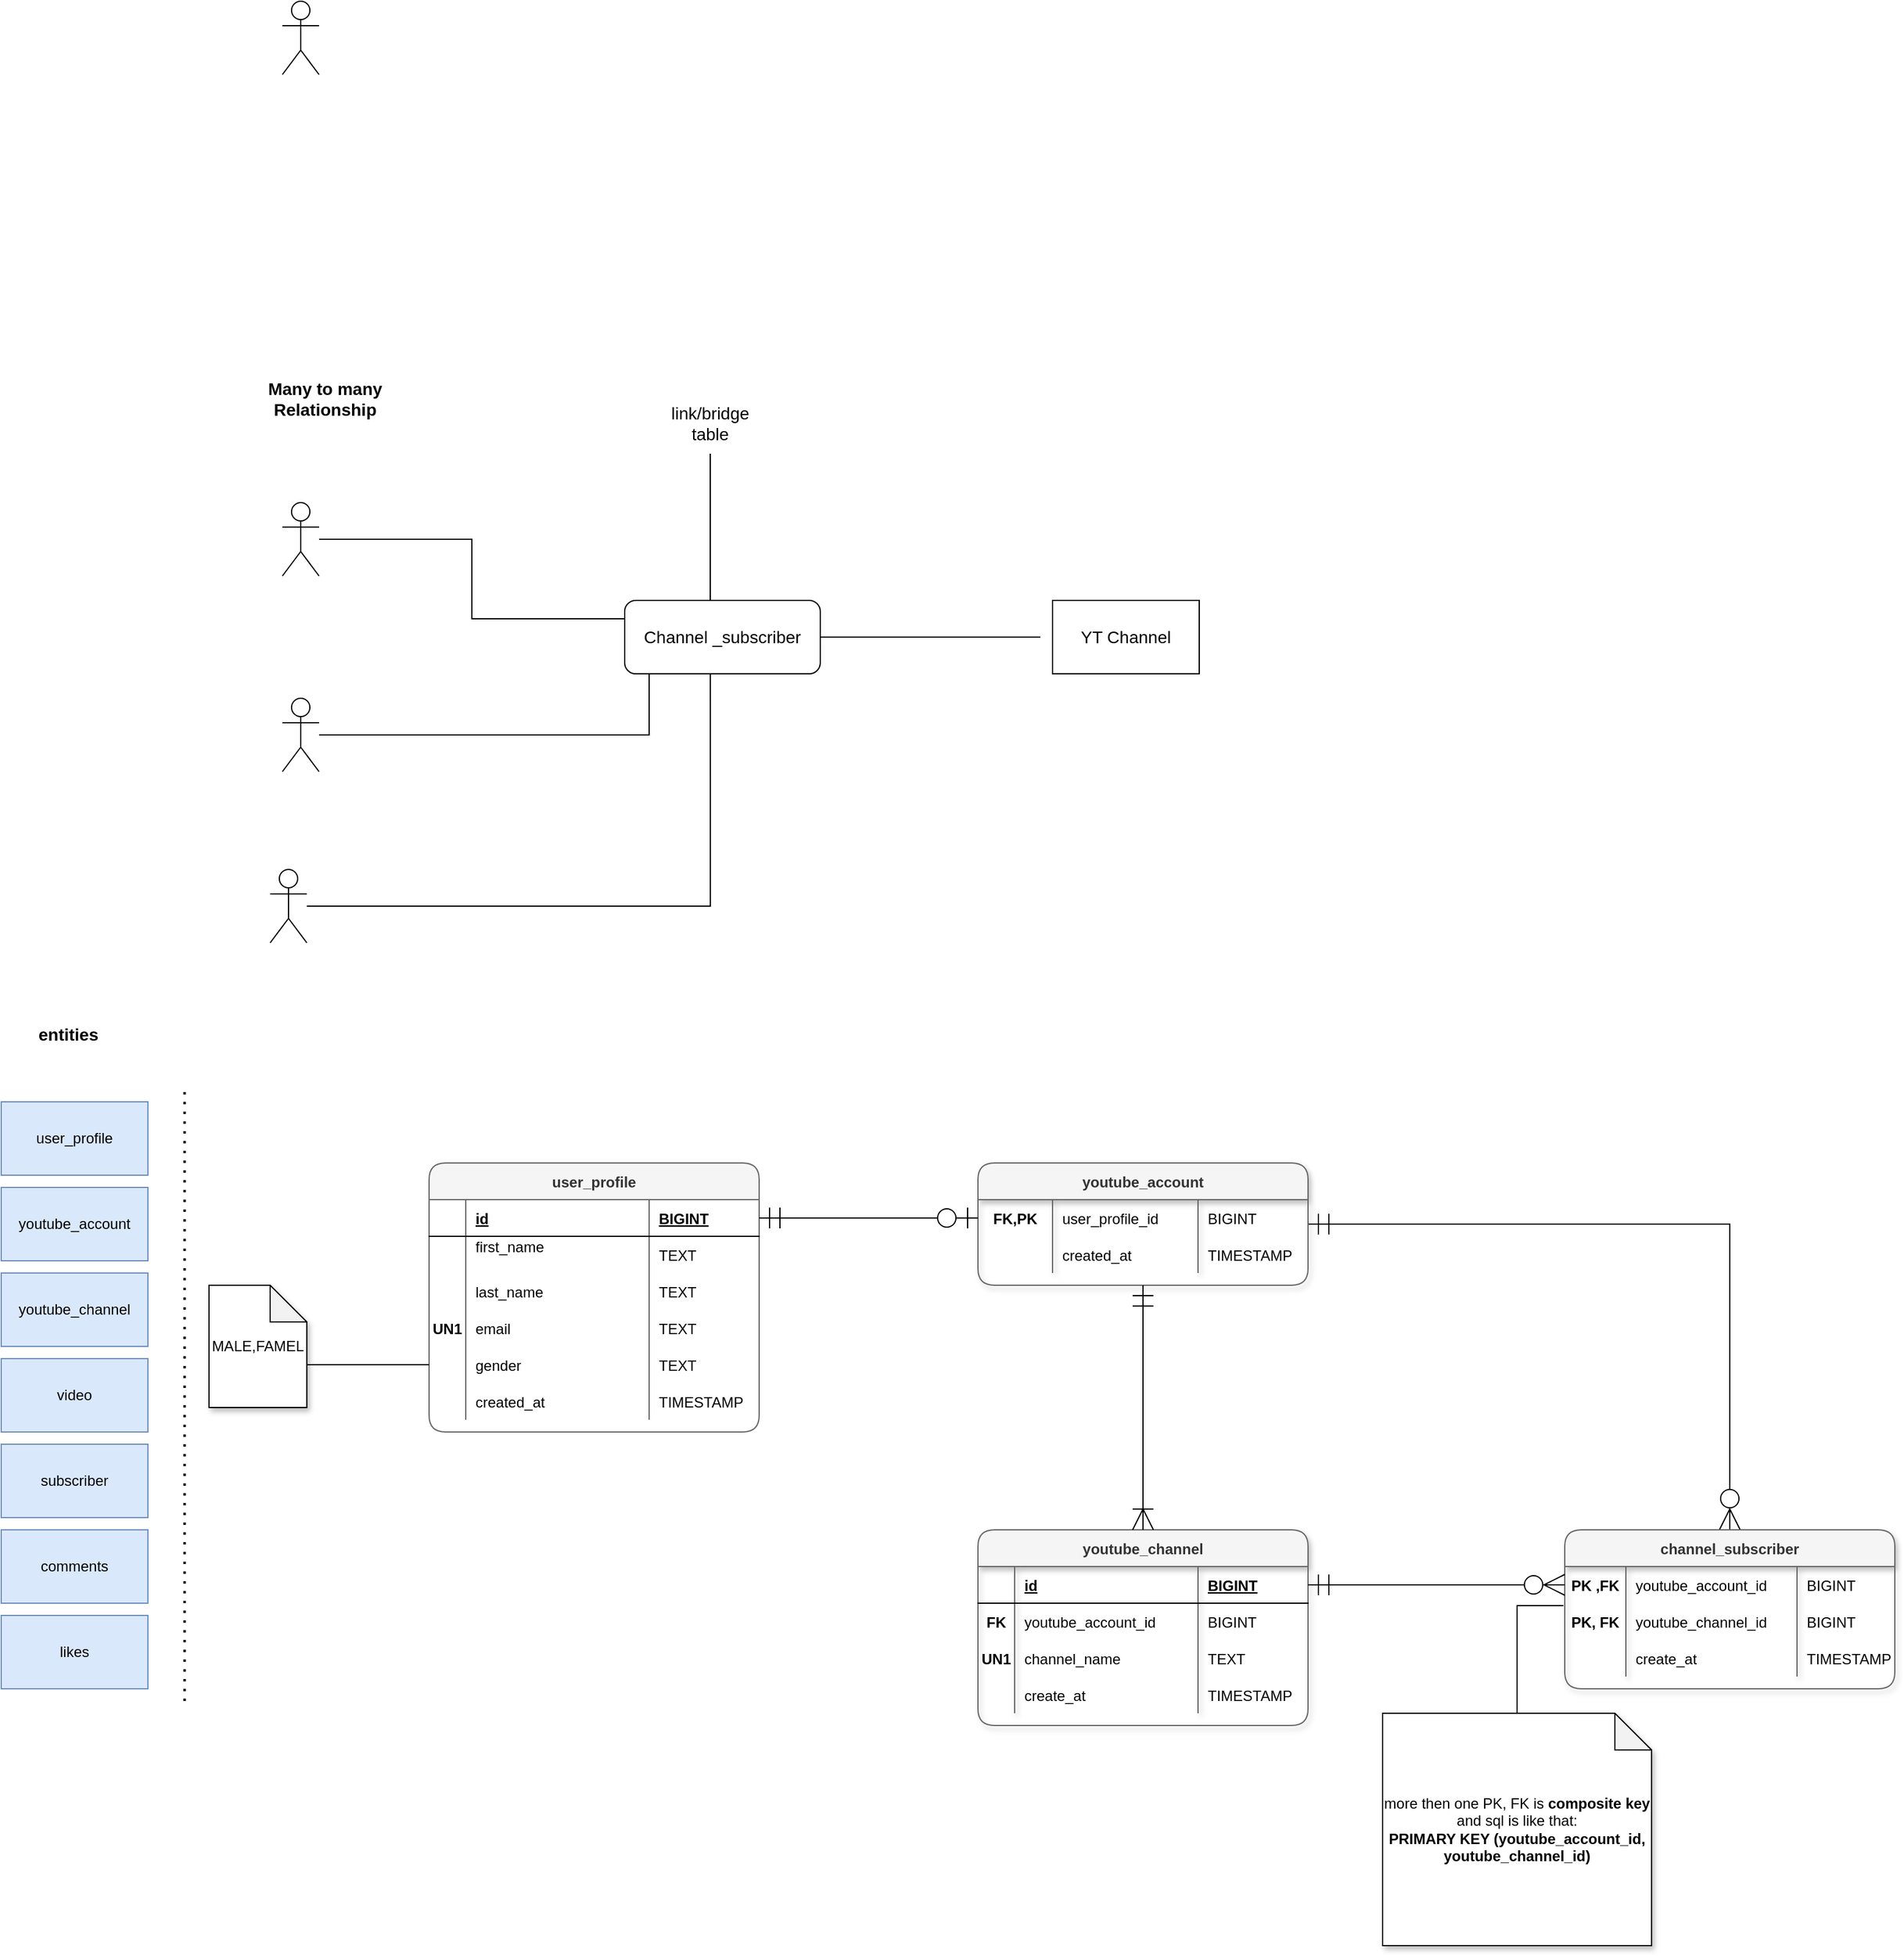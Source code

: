 <mxfile version="20.1.3" type="github">
  <diagram id="R2lEEEUBdFMjLlhIrx00" name="Page-1">
    <mxGraphModel dx="1038" dy="1756" grid="1" gridSize="10" guides="1" tooltips="1" connect="1" arrows="1" fold="1" page="0" pageScale="1" pageWidth="850" pageHeight="1100" math="0" shadow="0" extFonts="Permanent Marker^https://fonts.googleapis.com/css?family=Permanent+Marker">
      <root>
        <mxCell id="0" />
        <mxCell id="1" parent="0" />
        <mxCell id="84nxQxJIRZbxYJZY1WFU-1" value="youtube_channel" style="rounded=0;whiteSpace=wrap;html=1;fillColor=#dae8fc;strokeColor=#6c8ebf;" parent="1" vertex="1">
          <mxGeometry x="50" y="180" width="120" height="60" as="geometry" />
        </mxCell>
        <mxCell id="84nxQxJIRZbxYJZY1WFU-2" value="user_profile" style="rounded=0;whiteSpace=wrap;html=1;fillColor=#dae8fc;strokeColor=#6c8ebf;" parent="1" vertex="1">
          <mxGeometry x="50" y="40" width="120" height="60" as="geometry" />
        </mxCell>
        <mxCell id="84nxQxJIRZbxYJZY1WFU-3" value="youtube_account" style="rounded=0;whiteSpace=wrap;html=1;fillColor=#dae8fc;strokeColor=#6c8ebf;" parent="1" vertex="1">
          <mxGeometry x="50" y="110" width="120" height="60" as="geometry" />
        </mxCell>
        <mxCell id="84nxQxJIRZbxYJZY1WFU-4" value="video" style="rounded=0;whiteSpace=wrap;html=1;fillColor=#dae8fc;strokeColor=#6c8ebf;" parent="1" vertex="1">
          <mxGeometry x="50" y="250" width="120" height="60" as="geometry" />
        </mxCell>
        <mxCell id="84nxQxJIRZbxYJZY1WFU-5" value="subscriber" style="rounded=0;whiteSpace=wrap;html=1;fillColor=#dae8fc;strokeColor=#6c8ebf;" parent="1" vertex="1">
          <mxGeometry x="50" y="320" width="120" height="60" as="geometry" />
        </mxCell>
        <mxCell id="84nxQxJIRZbxYJZY1WFU-6" value="comments" style="rounded=0;whiteSpace=wrap;html=1;fillColor=#dae8fc;strokeColor=#6c8ebf;" parent="1" vertex="1">
          <mxGeometry x="50" y="390" width="120" height="60" as="geometry" />
        </mxCell>
        <mxCell id="84nxQxJIRZbxYJZY1WFU-7" value="likes" style="rounded=0;whiteSpace=wrap;html=1;fillColor=#dae8fc;strokeColor=#6c8ebf;" parent="1" vertex="1">
          <mxGeometry x="50" y="460" width="120" height="60" as="geometry" />
        </mxCell>
        <mxCell id="84nxQxJIRZbxYJZY1WFU-8" value="user_profile" style="shape=table;startSize=30;container=1;collapsible=1;childLayout=tableLayout;fixedRows=1;rowLines=0;fontStyle=1;align=center;resizeLast=1;rounded=1;sketch=0;shadow=0;fillColor=#f5f5f5;fontColor=#333333;strokeColor=#666666;swimlaneLine=1;" parent="1" vertex="1">
          <mxGeometry x="400" y="90" width="270" height="220" as="geometry" />
        </mxCell>
        <mxCell id="84nxQxJIRZbxYJZY1WFU-9" value="" style="shape=tableRow;horizontal=0;startSize=0;swimlaneHead=0;swimlaneBody=0;fillColor=none;collapsible=0;dropTarget=0;points=[[0,0.5],[1,0.5]];portConstraint=eastwest;top=0;left=0;right=0;bottom=1;" parent="84nxQxJIRZbxYJZY1WFU-8" vertex="1">
          <mxGeometry y="30" width="270" height="30" as="geometry" />
        </mxCell>
        <mxCell id="84nxQxJIRZbxYJZY1WFU-10" value="" style="shape=partialRectangle;connectable=0;fillColor=none;top=0;left=0;bottom=0;right=0;fontStyle=1;overflow=hidden;" parent="84nxQxJIRZbxYJZY1WFU-9" vertex="1">
          <mxGeometry width="30" height="30" as="geometry">
            <mxRectangle width="30" height="30" as="alternateBounds" />
          </mxGeometry>
        </mxCell>
        <mxCell id="84nxQxJIRZbxYJZY1WFU-11" value="id" style="shape=partialRectangle;connectable=0;fillColor=none;top=0;left=0;bottom=0;right=0;align=left;spacingLeft=6;fontStyle=5;overflow=hidden;" parent="84nxQxJIRZbxYJZY1WFU-9" vertex="1">
          <mxGeometry x="30" width="150" height="30" as="geometry">
            <mxRectangle width="150" height="30" as="alternateBounds" />
          </mxGeometry>
        </mxCell>
        <mxCell id="84nxQxJIRZbxYJZY1WFU-33" value="BIGINT" style="shape=partialRectangle;connectable=0;fillColor=none;top=0;left=0;bottom=0;right=0;align=left;spacingLeft=6;fontStyle=5;overflow=hidden;" parent="84nxQxJIRZbxYJZY1WFU-9" vertex="1">
          <mxGeometry x="180" width="90" height="30" as="geometry">
            <mxRectangle width="90" height="30" as="alternateBounds" />
          </mxGeometry>
        </mxCell>
        <mxCell id="84nxQxJIRZbxYJZY1WFU-12" value="" style="shape=tableRow;horizontal=0;startSize=0;swimlaneHead=0;swimlaneBody=0;fillColor=none;collapsible=0;dropTarget=0;points=[[0,0.5],[1,0.5]];portConstraint=eastwest;top=0;left=0;right=0;bottom=0;" parent="84nxQxJIRZbxYJZY1WFU-8" vertex="1">
          <mxGeometry y="60" width="270" height="30" as="geometry" />
        </mxCell>
        <mxCell id="84nxQxJIRZbxYJZY1WFU-13" value="" style="shape=partialRectangle;connectable=0;fillColor=none;top=0;left=0;bottom=0;right=0;editable=1;overflow=hidden;" parent="84nxQxJIRZbxYJZY1WFU-12" vertex="1">
          <mxGeometry width="30" height="30" as="geometry">
            <mxRectangle width="30" height="30" as="alternateBounds" />
          </mxGeometry>
        </mxCell>
        <mxCell id="84nxQxJIRZbxYJZY1WFU-14" value="first_name    &#xa;" style="shape=partialRectangle;connectable=0;fillColor=none;top=0;left=0;bottom=0;right=0;align=left;spacingLeft=6;overflow=hidden;" parent="84nxQxJIRZbxYJZY1WFU-12" vertex="1">
          <mxGeometry x="30" width="150" height="30" as="geometry">
            <mxRectangle width="150" height="30" as="alternateBounds" />
          </mxGeometry>
        </mxCell>
        <mxCell id="84nxQxJIRZbxYJZY1WFU-34" value="TEXT" style="shape=partialRectangle;connectable=0;fillColor=none;top=0;left=0;bottom=0;right=0;align=left;spacingLeft=6;overflow=hidden;" parent="84nxQxJIRZbxYJZY1WFU-12" vertex="1">
          <mxGeometry x="180" width="90" height="30" as="geometry">
            <mxRectangle width="90" height="30" as="alternateBounds" />
          </mxGeometry>
        </mxCell>
        <mxCell id="84nxQxJIRZbxYJZY1WFU-15" value="" style="shape=tableRow;horizontal=0;startSize=0;swimlaneHead=0;swimlaneBody=0;fillColor=none;collapsible=0;dropTarget=0;points=[[0,0.5],[1,0.5]];portConstraint=eastwest;top=0;left=0;right=0;bottom=0;" parent="84nxQxJIRZbxYJZY1WFU-8" vertex="1">
          <mxGeometry y="90" width="270" height="30" as="geometry" />
        </mxCell>
        <mxCell id="84nxQxJIRZbxYJZY1WFU-16" value="" style="shape=partialRectangle;connectable=0;fillColor=none;top=0;left=0;bottom=0;right=0;editable=1;overflow=hidden;" parent="84nxQxJIRZbxYJZY1WFU-15" vertex="1">
          <mxGeometry width="30" height="30" as="geometry">
            <mxRectangle width="30" height="30" as="alternateBounds" />
          </mxGeometry>
        </mxCell>
        <mxCell id="84nxQxJIRZbxYJZY1WFU-17" value="last_name" style="shape=partialRectangle;connectable=0;fillColor=none;top=0;left=0;bottom=0;right=0;align=left;spacingLeft=6;overflow=hidden;" parent="84nxQxJIRZbxYJZY1WFU-15" vertex="1">
          <mxGeometry x="30" width="150" height="30" as="geometry">
            <mxRectangle width="150" height="30" as="alternateBounds" />
          </mxGeometry>
        </mxCell>
        <mxCell id="84nxQxJIRZbxYJZY1WFU-35" value="TEXT" style="shape=partialRectangle;connectable=0;fillColor=none;top=0;left=0;bottom=0;right=0;align=left;spacingLeft=6;overflow=hidden;" parent="84nxQxJIRZbxYJZY1WFU-15" vertex="1">
          <mxGeometry x="180" width="90" height="30" as="geometry">
            <mxRectangle width="90" height="30" as="alternateBounds" />
          </mxGeometry>
        </mxCell>
        <mxCell id="84nxQxJIRZbxYJZY1WFU-18" value="" style="shape=tableRow;horizontal=0;startSize=0;swimlaneHead=0;swimlaneBody=0;fillColor=none;collapsible=0;dropTarget=0;points=[[0,0.5],[1,0.5]];portConstraint=eastwest;top=0;left=0;right=0;bottom=0;" parent="84nxQxJIRZbxYJZY1WFU-8" vertex="1">
          <mxGeometry y="120" width="270" height="30" as="geometry" />
        </mxCell>
        <mxCell id="84nxQxJIRZbxYJZY1WFU-19" value="UN1" style="shape=partialRectangle;connectable=0;fillColor=none;top=0;left=0;bottom=0;right=0;editable=1;overflow=hidden;fontStyle=1" parent="84nxQxJIRZbxYJZY1WFU-18" vertex="1">
          <mxGeometry width="30" height="30" as="geometry">
            <mxRectangle width="30" height="30" as="alternateBounds" />
          </mxGeometry>
        </mxCell>
        <mxCell id="84nxQxJIRZbxYJZY1WFU-20" value="email" style="shape=partialRectangle;connectable=0;fillColor=none;top=0;left=0;bottom=0;right=0;align=left;spacingLeft=6;overflow=hidden;" parent="84nxQxJIRZbxYJZY1WFU-18" vertex="1">
          <mxGeometry x="30" width="150" height="30" as="geometry">
            <mxRectangle width="150" height="30" as="alternateBounds" />
          </mxGeometry>
        </mxCell>
        <mxCell id="84nxQxJIRZbxYJZY1WFU-36" value="TEXT" style="shape=partialRectangle;connectable=0;fillColor=none;top=0;left=0;bottom=0;right=0;align=left;spacingLeft=6;overflow=hidden;" parent="84nxQxJIRZbxYJZY1WFU-18" vertex="1">
          <mxGeometry x="180" width="90" height="30" as="geometry">
            <mxRectangle width="90" height="30" as="alternateBounds" />
          </mxGeometry>
        </mxCell>
        <mxCell id="84nxQxJIRZbxYJZY1WFU-21" style="shape=tableRow;horizontal=0;startSize=0;swimlaneHead=0;swimlaneBody=0;fillColor=none;collapsible=0;dropTarget=0;points=[[0,0.5],[1,0.5]];portConstraint=eastwest;top=0;left=0;right=0;bottom=0;" parent="84nxQxJIRZbxYJZY1WFU-8" vertex="1">
          <mxGeometry y="150" width="270" height="30" as="geometry" />
        </mxCell>
        <mxCell id="84nxQxJIRZbxYJZY1WFU-22" style="shape=partialRectangle;connectable=0;fillColor=none;top=0;left=0;bottom=0;right=0;editable=1;overflow=hidden;" parent="84nxQxJIRZbxYJZY1WFU-21" vertex="1">
          <mxGeometry width="30" height="30" as="geometry">
            <mxRectangle width="30" height="30" as="alternateBounds" />
          </mxGeometry>
        </mxCell>
        <mxCell id="84nxQxJIRZbxYJZY1WFU-23" value="gender" style="shape=partialRectangle;connectable=0;fillColor=none;top=0;left=0;bottom=0;right=0;align=left;spacingLeft=6;overflow=hidden;" parent="84nxQxJIRZbxYJZY1WFU-21" vertex="1">
          <mxGeometry x="30" width="150" height="30" as="geometry">
            <mxRectangle width="150" height="30" as="alternateBounds" />
          </mxGeometry>
        </mxCell>
        <mxCell id="84nxQxJIRZbxYJZY1WFU-37" value="TEXT" style="shape=partialRectangle;connectable=0;fillColor=none;top=0;left=0;bottom=0;right=0;align=left;spacingLeft=6;overflow=hidden;" parent="84nxQxJIRZbxYJZY1WFU-21" vertex="1">
          <mxGeometry x="180" width="90" height="30" as="geometry">
            <mxRectangle width="90" height="30" as="alternateBounds" />
          </mxGeometry>
        </mxCell>
        <mxCell id="84nxQxJIRZbxYJZY1WFU-24" style="shape=tableRow;horizontal=0;startSize=0;swimlaneHead=0;swimlaneBody=0;fillColor=none;collapsible=0;dropTarget=0;points=[[0,0.5],[1,0.5]];portConstraint=eastwest;top=0;left=0;right=0;bottom=0;" parent="84nxQxJIRZbxYJZY1WFU-8" vertex="1">
          <mxGeometry y="180" width="270" height="30" as="geometry" />
        </mxCell>
        <mxCell id="84nxQxJIRZbxYJZY1WFU-25" style="shape=partialRectangle;connectable=0;fillColor=none;top=0;left=0;bottom=0;right=0;editable=1;overflow=hidden;" parent="84nxQxJIRZbxYJZY1WFU-24" vertex="1">
          <mxGeometry width="30" height="30" as="geometry">
            <mxRectangle width="30" height="30" as="alternateBounds" />
          </mxGeometry>
        </mxCell>
        <mxCell id="84nxQxJIRZbxYJZY1WFU-26" value="created_at" style="shape=partialRectangle;connectable=0;fillColor=none;top=0;left=0;bottom=0;right=0;align=left;spacingLeft=6;overflow=hidden;" parent="84nxQxJIRZbxYJZY1WFU-24" vertex="1">
          <mxGeometry x="30" width="150" height="30" as="geometry">
            <mxRectangle width="150" height="30" as="alternateBounds" />
          </mxGeometry>
        </mxCell>
        <mxCell id="84nxQxJIRZbxYJZY1WFU-38" value="TIMESTAMP" style="shape=partialRectangle;connectable=0;fillColor=none;top=0;left=0;bottom=0;right=0;align=left;spacingLeft=6;overflow=hidden;" parent="84nxQxJIRZbxYJZY1WFU-24" vertex="1">
          <mxGeometry x="180" width="90" height="30" as="geometry">
            <mxRectangle width="90" height="30" as="alternateBounds" />
          </mxGeometry>
        </mxCell>
        <mxCell id="Pb9K4-gfD-FjjNf4LHRc-52" style="edgeStyle=orthogonalEdgeStyle;rounded=0;orthogonalLoop=1;jettySize=auto;html=1;exitX=1;exitY=0.5;exitDx=0;exitDy=0;fontSize=14;" edge="1" parent="84nxQxJIRZbxYJZY1WFU-8" source="84nxQxJIRZbxYJZY1WFU-21" target="84nxQxJIRZbxYJZY1WFU-21">
          <mxGeometry relative="1" as="geometry" />
        </mxCell>
        <mxCell id="84nxQxJIRZbxYJZY1WFU-39" value="MALE,FAMEL" style="shape=note;whiteSpace=wrap;html=1;backgroundOutline=1;darkOpacity=0.05;rounded=1;shadow=1;sketch=0;" parent="1" vertex="1">
          <mxGeometry x="220" y="190" width="80" height="100" as="geometry" />
        </mxCell>
        <mxCell id="84nxQxJIRZbxYJZY1WFU-41" value="" style="endArrow=none;html=1;rounded=0;exitX=0;exitY=0;exitDx=80;exitDy=65;exitPerimeter=0;entryX=0;entryY=0.5;entryDx=0;entryDy=0;" parent="1" source="84nxQxJIRZbxYJZY1WFU-39" target="84nxQxJIRZbxYJZY1WFU-21" edge="1">
          <mxGeometry width="50" height="50" relative="1" as="geometry">
            <mxPoint x="400" y="210" as="sourcePoint" />
            <mxPoint x="450" y="160" as="targetPoint" />
          </mxGeometry>
        </mxCell>
        <mxCell id="84nxQxJIRZbxYJZY1WFU-42" value="" style="endArrow=none;dashed=1;html=1;dashPattern=1 3;strokeWidth=2;rounded=0;" parent="1" edge="1">
          <mxGeometry width="50" height="50" relative="1" as="geometry">
            <mxPoint x="200" y="530" as="sourcePoint" />
            <mxPoint x="200" y="30" as="targetPoint" />
          </mxGeometry>
        </mxCell>
        <mxCell id="Pb9K4-gfD-FjjNf4LHRc-5" value="&lt;font style=&quot;font-size: 14px;&quot;&gt;&lt;b&gt;entities&lt;/b&gt;&lt;/font&gt;" style="text;html=1;strokeColor=none;fillColor=none;align=center;verticalAlign=middle;whiteSpace=wrap;rounded=0;glass=1;" vertex="1" parent="1">
          <mxGeometry x="50" y="-40" width="110" height="50" as="geometry" />
        </mxCell>
        <mxCell id="Pb9K4-gfD-FjjNf4LHRc-82" style="edgeStyle=orthogonalEdgeStyle;rounded=0;orthogonalLoop=1;jettySize=auto;html=1;entryX=0.5;entryY=0;entryDx=0;entryDy=0;fontSize=14;startArrow=ERmandOne;startFill=0;endArrow=ERzeroToMany;endFill=0;startSize=15;endSize=15;" edge="1" parent="1" source="Pb9K4-gfD-FjjNf4LHRc-6" target="Pb9K4-gfD-FjjNf4LHRc-61">
          <mxGeometry relative="1" as="geometry" />
        </mxCell>
        <mxCell id="Pb9K4-gfD-FjjNf4LHRc-6" value="youtube_account" style="shape=table;startSize=30;container=1;collapsible=1;childLayout=tableLayout;fixedRows=1;rowLines=0;fontStyle=1;align=center;resizeLast=1;rounded=1;sketch=0;shadow=1;fillColor=#f5f5f5;fontColor=#333333;strokeColor=#666666;" vertex="1" parent="1">
          <mxGeometry x="849" y="90" width="270" height="100" as="geometry" />
        </mxCell>
        <mxCell id="Pb9K4-gfD-FjjNf4LHRc-11" value="" style="shape=tableRow;horizontal=0;startSize=0;swimlaneHead=0;swimlaneBody=0;fillColor=none;collapsible=0;dropTarget=0;points=[[0,0.5],[1,0.5]];portConstraint=eastwest;top=0;left=0;right=0;bottom=0;" vertex="1" parent="Pb9K4-gfD-FjjNf4LHRc-6">
          <mxGeometry y="30" width="270" height="30" as="geometry" />
        </mxCell>
        <mxCell id="Pb9K4-gfD-FjjNf4LHRc-12" value="FK,PK" style="shape=partialRectangle;connectable=0;fillColor=none;top=0;left=0;bottom=0;right=0;editable=1;overflow=hidden;fontStyle=1" vertex="1" parent="Pb9K4-gfD-FjjNf4LHRc-11">
          <mxGeometry width="61" height="30" as="geometry">
            <mxRectangle width="61" height="30" as="alternateBounds" />
          </mxGeometry>
        </mxCell>
        <mxCell id="Pb9K4-gfD-FjjNf4LHRc-13" value="user_profile_id" style="shape=partialRectangle;connectable=0;fillColor=none;top=0;left=0;bottom=0;right=0;align=left;spacingLeft=6;overflow=hidden;" vertex="1" parent="Pb9K4-gfD-FjjNf4LHRc-11">
          <mxGeometry x="61" width="119" height="30" as="geometry">
            <mxRectangle width="119" height="30" as="alternateBounds" />
          </mxGeometry>
        </mxCell>
        <mxCell id="Pb9K4-gfD-FjjNf4LHRc-14" value="BIGINT" style="shape=partialRectangle;connectable=0;fillColor=none;top=0;left=0;bottom=0;right=0;align=left;spacingLeft=6;overflow=hidden;" vertex="1" parent="Pb9K4-gfD-FjjNf4LHRc-11">
          <mxGeometry x="180" width="90" height="30" as="geometry">
            <mxRectangle width="90" height="30" as="alternateBounds" />
          </mxGeometry>
        </mxCell>
        <mxCell id="Pb9K4-gfD-FjjNf4LHRc-15" value="" style="shape=tableRow;horizontal=0;startSize=0;swimlaneHead=0;swimlaneBody=0;fillColor=none;collapsible=0;dropTarget=0;points=[[0,0.5],[1,0.5]];portConstraint=eastwest;top=0;left=0;right=0;bottom=0;" vertex="1" parent="Pb9K4-gfD-FjjNf4LHRc-6">
          <mxGeometry y="60" width="270" height="30" as="geometry" />
        </mxCell>
        <mxCell id="Pb9K4-gfD-FjjNf4LHRc-16" value="" style="shape=partialRectangle;connectable=0;fillColor=none;top=0;left=0;bottom=0;right=0;editable=1;overflow=hidden;" vertex="1" parent="Pb9K4-gfD-FjjNf4LHRc-15">
          <mxGeometry width="61" height="30" as="geometry">
            <mxRectangle width="61" height="30" as="alternateBounds" />
          </mxGeometry>
        </mxCell>
        <mxCell id="Pb9K4-gfD-FjjNf4LHRc-17" value="created_at" style="shape=partialRectangle;connectable=0;fillColor=none;top=0;left=0;bottom=0;right=0;align=left;spacingLeft=6;overflow=hidden;" vertex="1" parent="Pb9K4-gfD-FjjNf4LHRc-15">
          <mxGeometry x="61" width="119" height="30" as="geometry">
            <mxRectangle width="119" height="30" as="alternateBounds" />
          </mxGeometry>
        </mxCell>
        <mxCell id="Pb9K4-gfD-FjjNf4LHRc-18" value="TIMESTAMP" style="shape=partialRectangle;connectable=0;fillColor=none;top=0;left=0;bottom=0;right=0;align=left;spacingLeft=6;overflow=hidden;" vertex="1" parent="Pb9K4-gfD-FjjNf4LHRc-15">
          <mxGeometry x="180" width="90" height="30" as="geometry">
            <mxRectangle width="90" height="30" as="alternateBounds" />
          </mxGeometry>
        </mxCell>
        <mxCell id="Pb9K4-gfD-FjjNf4LHRc-35" value="youtube_channel" style="shape=table;startSize=30;container=1;collapsible=1;childLayout=tableLayout;fixedRows=1;rowLines=0;fontStyle=1;align=center;resizeLast=1;rounded=1;sketch=0;shadow=1;fillColor=#f5f5f5;fontColor=#333333;strokeColor=#666666;" vertex="1" parent="1">
          <mxGeometry x="849" y="390" width="270" height="160" as="geometry" />
        </mxCell>
        <mxCell id="Pb9K4-gfD-FjjNf4LHRc-36" value="" style="shape=tableRow;horizontal=0;startSize=0;swimlaneHead=0;swimlaneBody=0;fillColor=none;collapsible=0;dropTarget=0;points=[[0,0.5],[1,0.5]];portConstraint=eastwest;top=0;left=0;right=0;bottom=1;" vertex="1" parent="Pb9K4-gfD-FjjNf4LHRc-35">
          <mxGeometry y="30" width="270" height="30" as="geometry" />
        </mxCell>
        <mxCell id="Pb9K4-gfD-FjjNf4LHRc-37" value="" style="shape=partialRectangle;connectable=0;fillColor=none;top=0;left=0;bottom=0;right=0;fontStyle=1;overflow=hidden;" vertex="1" parent="Pb9K4-gfD-FjjNf4LHRc-36">
          <mxGeometry width="30" height="30" as="geometry">
            <mxRectangle width="30" height="30" as="alternateBounds" />
          </mxGeometry>
        </mxCell>
        <mxCell id="Pb9K4-gfD-FjjNf4LHRc-38" value="id" style="shape=partialRectangle;connectable=0;fillColor=none;top=0;left=0;bottom=0;right=0;align=left;spacingLeft=6;fontStyle=5;overflow=hidden;" vertex="1" parent="Pb9K4-gfD-FjjNf4LHRc-36">
          <mxGeometry x="30" width="150" height="30" as="geometry">
            <mxRectangle width="150" height="30" as="alternateBounds" />
          </mxGeometry>
        </mxCell>
        <mxCell id="Pb9K4-gfD-FjjNf4LHRc-39" value="BIGINT" style="shape=partialRectangle;connectable=0;fillColor=none;top=0;left=0;bottom=0;right=0;align=left;spacingLeft=6;fontStyle=5;overflow=hidden;" vertex="1" parent="Pb9K4-gfD-FjjNf4LHRc-36">
          <mxGeometry x="180" width="90" height="30" as="geometry">
            <mxRectangle width="90" height="30" as="alternateBounds" />
          </mxGeometry>
        </mxCell>
        <mxCell id="Pb9K4-gfD-FjjNf4LHRc-40" value="" style="shape=tableRow;horizontal=0;startSize=0;swimlaneHead=0;swimlaneBody=0;fillColor=none;collapsible=0;dropTarget=0;points=[[0,0.5],[1,0.5]];portConstraint=eastwest;top=0;left=0;right=0;bottom=0;" vertex="1" parent="Pb9K4-gfD-FjjNf4LHRc-35">
          <mxGeometry y="60" width="270" height="30" as="geometry" />
        </mxCell>
        <mxCell id="Pb9K4-gfD-FjjNf4LHRc-41" value="FK" style="shape=partialRectangle;connectable=0;fillColor=none;top=0;left=0;bottom=0;right=0;editable=1;overflow=hidden;fontStyle=1" vertex="1" parent="Pb9K4-gfD-FjjNf4LHRc-40">
          <mxGeometry width="30" height="30" as="geometry">
            <mxRectangle width="30" height="30" as="alternateBounds" />
          </mxGeometry>
        </mxCell>
        <mxCell id="Pb9K4-gfD-FjjNf4LHRc-42" value="youtube_account_id" style="shape=partialRectangle;connectable=0;fillColor=none;top=0;left=0;bottom=0;right=0;align=left;spacingLeft=6;overflow=hidden;" vertex="1" parent="Pb9K4-gfD-FjjNf4LHRc-40">
          <mxGeometry x="30" width="150" height="30" as="geometry">
            <mxRectangle width="150" height="30" as="alternateBounds" />
          </mxGeometry>
        </mxCell>
        <mxCell id="Pb9K4-gfD-FjjNf4LHRc-43" value="BIGINT" style="shape=partialRectangle;connectable=0;fillColor=none;top=0;left=0;bottom=0;right=0;align=left;spacingLeft=6;overflow=hidden;" vertex="1" parent="Pb9K4-gfD-FjjNf4LHRc-40">
          <mxGeometry x="180" width="90" height="30" as="geometry">
            <mxRectangle width="90" height="30" as="alternateBounds" />
          </mxGeometry>
        </mxCell>
        <mxCell id="Pb9K4-gfD-FjjNf4LHRc-44" value="" style="shape=tableRow;horizontal=0;startSize=0;swimlaneHead=0;swimlaneBody=0;fillColor=none;collapsible=0;dropTarget=0;points=[[0,0.5],[1,0.5]];portConstraint=eastwest;top=0;left=0;right=0;bottom=0;" vertex="1" parent="Pb9K4-gfD-FjjNf4LHRc-35">
          <mxGeometry y="90" width="270" height="30" as="geometry" />
        </mxCell>
        <mxCell id="Pb9K4-gfD-FjjNf4LHRc-45" value="UN1" style="shape=partialRectangle;connectable=0;fillColor=none;top=0;left=0;bottom=0;right=0;editable=1;overflow=hidden;fontStyle=1" vertex="1" parent="Pb9K4-gfD-FjjNf4LHRc-44">
          <mxGeometry width="30" height="30" as="geometry">
            <mxRectangle width="30" height="30" as="alternateBounds" />
          </mxGeometry>
        </mxCell>
        <mxCell id="Pb9K4-gfD-FjjNf4LHRc-46" value="channel_name    " style="shape=partialRectangle;connectable=0;fillColor=none;top=0;left=0;bottom=0;right=0;align=left;spacingLeft=6;overflow=hidden;" vertex="1" parent="Pb9K4-gfD-FjjNf4LHRc-44">
          <mxGeometry x="30" width="150" height="30" as="geometry">
            <mxRectangle width="150" height="30" as="alternateBounds" />
          </mxGeometry>
        </mxCell>
        <mxCell id="Pb9K4-gfD-FjjNf4LHRc-47" value="TEXT" style="shape=partialRectangle;connectable=0;fillColor=none;top=0;left=0;bottom=0;right=0;align=left;spacingLeft=6;overflow=hidden;" vertex="1" parent="Pb9K4-gfD-FjjNf4LHRc-44">
          <mxGeometry x="180" width="90" height="30" as="geometry">
            <mxRectangle width="90" height="30" as="alternateBounds" />
          </mxGeometry>
        </mxCell>
        <mxCell id="Pb9K4-gfD-FjjNf4LHRc-48" style="shape=tableRow;horizontal=0;startSize=0;swimlaneHead=0;swimlaneBody=0;fillColor=none;collapsible=0;dropTarget=0;points=[[0,0.5],[1,0.5]];portConstraint=eastwest;top=0;left=0;right=0;bottom=0;" vertex="1" parent="Pb9K4-gfD-FjjNf4LHRc-35">
          <mxGeometry y="120" width="270" height="30" as="geometry" />
        </mxCell>
        <mxCell id="Pb9K4-gfD-FjjNf4LHRc-49" style="shape=partialRectangle;connectable=0;fillColor=none;top=0;left=0;bottom=0;right=0;editable=1;overflow=hidden;" vertex="1" parent="Pb9K4-gfD-FjjNf4LHRc-48">
          <mxGeometry width="30" height="30" as="geometry">
            <mxRectangle width="30" height="30" as="alternateBounds" />
          </mxGeometry>
        </mxCell>
        <mxCell id="Pb9K4-gfD-FjjNf4LHRc-50" value="create_at    " style="shape=partialRectangle;connectable=0;fillColor=none;top=0;left=0;bottom=0;right=0;align=left;spacingLeft=6;overflow=hidden;" vertex="1" parent="Pb9K4-gfD-FjjNf4LHRc-48">
          <mxGeometry x="30" width="150" height="30" as="geometry">
            <mxRectangle width="150" height="30" as="alternateBounds" />
          </mxGeometry>
        </mxCell>
        <mxCell id="Pb9K4-gfD-FjjNf4LHRc-51" value="TIMESTAMP" style="shape=partialRectangle;connectable=0;fillColor=none;top=0;left=0;bottom=0;right=0;align=left;spacingLeft=6;overflow=hidden;" vertex="1" parent="Pb9K4-gfD-FjjNf4LHRc-48">
          <mxGeometry x="180" width="90" height="30" as="geometry">
            <mxRectangle width="90" height="30" as="alternateBounds" />
          </mxGeometry>
        </mxCell>
        <mxCell id="Pb9K4-gfD-FjjNf4LHRc-55" value="" style="endArrow=ERmandOne;html=1;rounded=0;fontSize=14;exitX=0.5;exitY=0;exitDx=0;exitDy=0;entryX=0.5;entryY=1;entryDx=0;entryDy=0;endFill=0;endSize=15;startArrow=ERoneToMany;startFill=0;startSize=15;" edge="1" parent="1" source="Pb9K4-gfD-FjjNf4LHRc-35" target="Pb9K4-gfD-FjjNf4LHRc-6">
          <mxGeometry width="50" height="50" relative="1" as="geometry">
            <mxPoint x="930" y="300" as="sourcePoint" />
            <mxPoint x="960" y="200" as="targetPoint" />
            <Array as="points" />
          </mxGeometry>
        </mxCell>
        <mxCell id="Pb9K4-gfD-FjjNf4LHRc-56" value="" style="endArrow=ERzeroToOne;html=1;rounded=0;fontSize=14;exitX=1;exitY=0.5;exitDx=0;exitDy=0;entryX=0;entryY=0.5;entryDx=0;entryDy=0;endFill=0;endSize=15;startArrow=ERmandOne;startFill=0;startSize=15;" edge="1" parent="1" source="84nxQxJIRZbxYJZY1WFU-9" target="Pb9K4-gfD-FjjNf4LHRc-11">
          <mxGeometry width="50" height="50" relative="1" as="geometry">
            <mxPoint x="740" y="270" as="sourcePoint" />
            <mxPoint x="740" y="100" as="targetPoint" />
            <Array as="points">
              <mxPoint x="750" y="135" />
            </Array>
          </mxGeometry>
        </mxCell>
        <mxCell id="Pb9K4-gfD-FjjNf4LHRc-61" value="channel_subscriber" style="shape=table;startSize=30;container=1;collapsible=1;childLayout=tableLayout;fixedRows=1;rowLines=0;fontStyle=1;align=center;resizeLast=1;rounded=1;sketch=0;shadow=1;fillColor=#f5f5f5;fontColor=#333333;strokeColor=#666666;" vertex="1" parent="1">
          <mxGeometry x="1329" y="390" width="270" height="130" as="geometry" />
        </mxCell>
        <mxCell id="Pb9K4-gfD-FjjNf4LHRc-66" value="" style="shape=tableRow;horizontal=0;startSize=0;swimlaneHead=0;swimlaneBody=0;fillColor=none;collapsible=0;dropTarget=0;points=[[0,0.5],[1,0.5]];portConstraint=eastwest;top=0;left=0;right=0;bottom=0;" vertex="1" parent="Pb9K4-gfD-FjjNf4LHRc-61">
          <mxGeometry y="30" width="270" height="30" as="geometry" />
        </mxCell>
        <mxCell id="Pb9K4-gfD-FjjNf4LHRc-67" value="PK ,FK" style="shape=partialRectangle;connectable=0;fillColor=none;top=0;left=0;bottom=0;right=0;editable=1;overflow=hidden;fontStyle=1" vertex="1" parent="Pb9K4-gfD-FjjNf4LHRc-66">
          <mxGeometry width="50" height="30" as="geometry">
            <mxRectangle width="50" height="30" as="alternateBounds" />
          </mxGeometry>
        </mxCell>
        <mxCell id="Pb9K4-gfD-FjjNf4LHRc-68" value="youtube_account_id" style="shape=partialRectangle;connectable=0;fillColor=none;top=0;left=0;bottom=0;right=0;align=left;spacingLeft=6;overflow=hidden;" vertex="1" parent="Pb9K4-gfD-FjjNf4LHRc-66">
          <mxGeometry x="50" width="140" height="30" as="geometry">
            <mxRectangle width="140" height="30" as="alternateBounds" />
          </mxGeometry>
        </mxCell>
        <mxCell id="Pb9K4-gfD-FjjNf4LHRc-69" value="BIGINT" style="shape=partialRectangle;connectable=0;fillColor=none;top=0;left=0;bottom=0;right=0;align=left;spacingLeft=6;overflow=hidden;" vertex="1" parent="Pb9K4-gfD-FjjNf4LHRc-66">
          <mxGeometry x="190" width="80" height="30" as="geometry">
            <mxRectangle width="80" height="30" as="alternateBounds" />
          </mxGeometry>
        </mxCell>
        <mxCell id="Pb9K4-gfD-FjjNf4LHRc-70" value="" style="shape=tableRow;horizontal=0;startSize=0;swimlaneHead=0;swimlaneBody=0;fillColor=none;collapsible=0;dropTarget=0;points=[[0,0.5],[1,0.5]];portConstraint=eastwest;top=0;left=0;right=0;bottom=0;" vertex="1" parent="Pb9K4-gfD-FjjNf4LHRc-61">
          <mxGeometry y="60" width="270" height="30" as="geometry" />
        </mxCell>
        <mxCell id="Pb9K4-gfD-FjjNf4LHRc-71" value="PK, FK" style="shape=partialRectangle;connectable=0;fillColor=none;top=0;left=0;bottom=0;right=0;editable=1;overflow=hidden;fontStyle=1" vertex="1" parent="Pb9K4-gfD-FjjNf4LHRc-70">
          <mxGeometry width="50" height="30" as="geometry">
            <mxRectangle width="50" height="30" as="alternateBounds" />
          </mxGeometry>
        </mxCell>
        <mxCell id="Pb9K4-gfD-FjjNf4LHRc-72" value="youtube_channel_id" style="shape=partialRectangle;connectable=0;fillColor=none;top=0;left=0;bottom=0;right=0;align=left;spacingLeft=6;overflow=hidden;" vertex="1" parent="Pb9K4-gfD-FjjNf4LHRc-70">
          <mxGeometry x="50" width="140" height="30" as="geometry">
            <mxRectangle width="140" height="30" as="alternateBounds" />
          </mxGeometry>
        </mxCell>
        <mxCell id="Pb9K4-gfD-FjjNf4LHRc-73" value="BIGINT" style="shape=partialRectangle;connectable=0;fillColor=none;top=0;left=0;bottom=0;right=0;align=left;spacingLeft=6;overflow=hidden;" vertex="1" parent="Pb9K4-gfD-FjjNf4LHRc-70">
          <mxGeometry x="190" width="80" height="30" as="geometry">
            <mxRectangle width="80" height="30" as="alternateBounds" />
          </mxGeometry>
        </mxCell>
        <mxCell id="Pb9K4-gfD-FjjNf4LHRc-74" style="shape=tableRow;horizontal=0;startSize=0;swimlaneHead=0;swimlaneBody=0;fillColor=none;collapsible=0;dropTarget=0;points=[[0,0.5],[1,0.5]];portConstraint=eastwest;top=0;left=0;right=0;bottom=0;" vertex="1" parent="Pb9K4-gfD-FjjNf4LHRc-61">
          <mxGeometry y="90" width="270" height="30" as="geometry" />
        </mxCell>
        <mxCell id="Pb9K4-gfD-FjjNf4LHRc-75" style="shape=partialRectangle;connectable=0;fillColor=none;top=0;left=0;bottom=0;right=0;editable=1;overflow=hidden;" vertex="1" parent="Pb9K4-gfD-FjjNf4LHRc-74">
          <mxGeometry width="50" height="30" as="geometry">
            <mxRectangle width="50" height="30" as="alternateBounds" />
          </mxGeometry>
        </mxCell>
        <mxCell id="Pb9K4-gfD-FjjNf4LHRc-76" value="create_at    " style="shape=partialRectangle;connectable=0;fillColor=none;top=0;left=0;bottom=0;right=0;align=left;spacingLeft=6;overflow=hidden;" vertex="1" parent="Pb9K4-gfD-FjjNf4LHRc-74">
          <mxGeometry x="50" width="140" height="30" as="geometry">
            <mxRectangle width="140" height="30" as="alternateBounds" />
          </mxGeometry>
        </mxCell>
        <mxCell id="Pb9K4-gfD-FjjNf4LHRc-77" value="TIMESTAMP" style="shape=partialRectangle;connectable=0;fillColor=none;top=0;left=0;bottom=0;right=0;align=left;spacingLeft=6;overflow=hidden;" vertex="1" parent="Pb9K4-gfD-FjjNf4LHRc-74">
          <mxGeometry x="190" width="80" height="30" as="geometry">
            <mxRectangle width="80" height="30" as="alternateBounds" />
          </mxGeometry>
        </mxCell>
        <mxCell id="Pb9K4-gfD-FjjNf4LHRc-88" style="edgeStyle=orthogonalEdgeStyle;rounded=0;orthogonalLoop=1;jettySize=auto;html=1;entryX=0;entryY=0.25;entryDx=0;entryDy=0;fontSize=14;startArrow=none;startFill=0;endArrow=none;endFill=0;startSize=15;endSize=15;" edge="1" parent="1" source="Pb9K4-gfD-FjjNf4LHRc-84" target="Pb9K4-gfD-FjjNf4LHRc-86">
          <mxGeometry relative="1" as="geometry" />
        </mxCell>
        <mxCell id="Pb9K4-gfD-FjjNf4LHRc-84" value="" style="shape=umlActor;verticalLabelPosition=bottom;verticalAlign=top;html=1;outlineConnect=0;rounded=1;shadow=0;glass=1;fontSize=14;" vertex="1" parent="1">
          <mxGeometry x="280" y="-450" width="30" height="60" as="geometry" />
        </mxCell>
        <mxCell id="Pb9K4-gfD-FjjNf4LHRc-91" style="edgeStyle=orthogonalEdgeStyle;rounded=0;orthogonalLoop=1;jettySize=auto;html=1;fontSize=14;startArrow=none;startFill=0;endArrow=none;endFill=0;startSize=15;endSize=15;" edge="1" parent="1" source="Pb9K4-gfD-FjjNf4LHRc-86">
          <mxGeometry relative="1" as="geometry">
            <mxPoint x="630" y="-490" as="targetPoint" />
            <Array as="points">
              <mxPoint x="630" y="-490" />
            </Array>
          </mxGeometry>
        </mxCell>
        <mxCell id="Pb9K4-gfD-FjjNf4LHRc-94" style="edgeStyle=orthogonalEdgeStyle;rounded=0;orthogonalLoop=1;jettySize=auto;html=1;fontSize=14;startArrow=none;startFill=0;endArrow=none;endFill=0;startSize=15;endSize=15;" edge="1" parent="1" source="Pb9K4-gfD-FjjNf4LHRc-86">
          <mxGeometry relative="1" as="geometry">
            <mxPoint x="900" y="-340" as="targetPoint" />
          </mxGeometry>
        </mxCell>
        <mxCell id="Pb9K4-gfD-FjjNf4LHRc-86" value="Channel _subscriber" style="rounded=1;whiteSpace=wrap;html=1;shadow=0;glass=0;fontSize=14;" vertex="1" parent="1">
          <mxGeometry x="560" y="-370" width="160" height="60" as="geometry" />
        </mxCell>
        <mxCell id="Pb9K4-gfD-FjjNf4LHRc-92" value="link/bridge table" style="text;html=1;strokeColor=none;fillColor=none;align=center;verticalAlign=middle;whiteSpace=wrap;rounded=0;shadow=0;glass=0;fontSize=14;" vertex="1" parent="1">
          <mxGeometry x="600" y="-530" width="60" height="30" as="geometry" />
        </mxCell>
        <mxCell id="Pb9K4-gfD-FjjNf4LHRc-93" value="YT Channel" style="rounded=0;whiteSpace=wrap;html=1;shadow=0;glass=0;fontSize=14;" vertex="1" parent="1">
          <mxGeometry x="910" y="-370" width="120" height="60" as="geometry" />
        </mxCell>
        <mxCell id="Pb9K4-gfD-FjjNf4LHRc-95" value="&lt;b&gt;Many to many Relationship&lt;/b&gt;" style="text;html=1;strokeColor=none;fillColor=none;align=center;verticalAlign=middle;whiteSpace=wrap;rounded=0;shadow=0;glass=0;fontSize=14;" vertex="1" parent="1">
          <mxGeometry x="260" y="-550" width="110" height="30" as="geometry" />
        </mxCell>
        <mxCell id="Pb9K4-gfD-FjjNf4LHRc-108" style="edgeStyle=orthogonalEdgeStyle;rounded=0;orthogonalLoop=1;jettySize=auto;html=1;entryX=0.5;entryY=1;entryDx=0;entryDy=0;fontSize=14;startArrow=none;startFill=0;endArrow=none;endFill=0;startSize=15;endSize=15;" edge="1" parent="1" source="Pb9K4-gfD-FjjNf4LHRc-106" target="Pb9K4-gfD-FjjNf4LHRc-86">
          <mxGeometry relative="1" as="geometry">
            <Array as="points">
              <mxPoint x="580" y="-260" />
              <mxPoint x="580" y="-310" />
            </Array>
          </mxGeometry>
        </mxCell>
        <mxCell id="Pb9K4-gfD-FjjNf4LHRc-106" value="" style="shape=umlActor;verticalLabelPosition=bottom;verticalAlign=top;html=1;outlineConnect=0;rounded=1;shadow=0;glass=1;fontSize=14;" vertex="1" parent="1">
          <mxGeometry x="280" y="-290" width="30" height="60" as="geometry" />
        </mxCell>
        <mxCell id="Pb9K4-gfD-FjjNf4LHRc-109" style="edgeStyle=orthogonalEdgeStyle;rounded=0;orthogonalLoop=1;jettySize=auto;html=1;exitX=1;exitY=0.5;exitDx=0;exitDy=0;entryX=0;entryY=0.5;entryDx=0;entryDy=0;fontSize=14;startArrow=ERmandOne;startFill=0;endArrow=ERzeroToMany;endFill=0;startSize=15;endSize=15;" edge="1" parent="1" source="Pb9K4-gfD-FjjNf4LHRc-36" target="Pb9K4-gfD-FjjNf4LHRc-66">
          <mxGeometry relative="1" as="geometry" />
        </mxCell>
        <mxCell id="Pb9K4-gfD-FjjNf4LHRc-111" style="edgeStyle=orthogonalEdgeStyle;rounded=0;orthogonalLoop=1;jettySize=auto;html=1;entryX=0.438;entryY=1;entryDx=0;entryDy=0;entryPerimeter=0;fontSize=14;startArrow=none;startFill=0;endArrow=none;endFill=0;startSize=15;endSize=15;" edge="1" parent="1" source="Pb9K4-gfD-FjjNf4LHRc-110" target="Pb9K4-gfD-FjjNf4LHRc-86">
          <mxGeometry relative="1" as="geometry" />
        </mxCell>
        <mxCell id="Pb9K4-gfD-FjjNf4LHRc-110" value="" style="shape=umlActor;verticalLabelPosition=bottom;verticalAlign=top;html=1;outlineConnect=0;rounded=1;shadow=0;glass=1;fontSize=14;" vertex="1" parent="1">
          <mxGeometry x="270" y="-150" width="30" height="60" as="geometry" />
        </mxCell>
        <mxCell id="Pb9K4-gfD-FjjNf4LHRc-115" value="" style="shape=umlActor;verticalLabelPosition=bottom;verticalAlign=top;html=1;outlineConnect=0;rounded=1;shadow=0;glass=1;fontSize=14;" vertex="1" parent="1">
          <mxGeometry x="280" y="-860" width="30" height="60" as="geometry" />
        </mxCell>
        <mxCell id="Pb9K4-gfD-FjjNf4LHRc-117" style="edgeStyle=orthogonalEdgeStyle;rounded=0;orthogonalLoop=1;jettySize=auto;html=1;entryX=-0.004;entryY=0.067;entryDx=0;entryDy=0;entryPerimeter=0;fontSize=14;startArrow=none;startFill=0;endArrow=none;endFill=0;startSize=15;endSize=15;" edge="1" parent="1" source="Pb9K4-gfD-FjjNf4LHRc-116" target="Pb9K4-gfD-FjjNf4LHRc-70">
          <mxGeometry relative="1" as="geometry" />
        </mxCell>
        <mxCell id="Pb9K4-gfD-FjjNf4LHRc-116" value="more then one PK, FK is &lt;b&gt;composite key &lt;/b&gt;and sql is like that:&lt;br&gt;&lt;b&gt;PRIMARY KEY (youtube_account_id, youtube_channel_id)&lt;/b&gt;" style="shape=note;whiteSpace=wrap;html=1;backgroundOutline=1;darkOpacity=0.05;rounded=1;shadow=1;sketch=0;" vertex="1" parent="1">
          <mxGeometry x="1180" y="540" width="220" height="190" as="geometry" />
        </mxCell>
      </root>
    </mxGraphModel>
  </diagram>
</mxfile>
